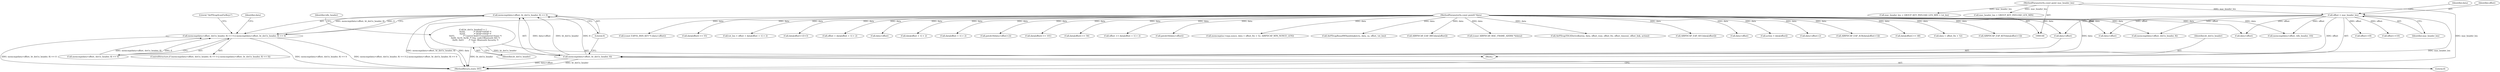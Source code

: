 digraph "0_wireshark_9b0b20b8d5f8c9f7839d58ff6c5900f7e19283b4@API" {
"1000187" [label="(Call,memcmp(data+offset, bt_dot1x_header, 8) == 0)"];
"1000188" [label="(Call,memcmp(data+offset, bt_dot1x_header, 8))"];
"1000148" [label="(MethodParameterIn,const guint8 *data)"];
"1000174" [label="(Call,offset = mac_header_len)"];
"1000149" [label="(MethodParameterIn,const guint mac_header_len)"];
"1000165" [label="(Call,bt_dot1x_header[] = {\n        0xAA,             /* DSAP=SNAP */\n        0xAA,             /* SSAP=SNAP */\n        0x03,             /* Control field=Unnumbered frame */\n        0x00, 0x19, 0x58, /* Org. code=Bluetooth SIG */\n        0x00, 0x03        /* Type: Bluetooth Security */\n    })"];
"1000178" [label="(Call,memcmp(data+offset, dot1x_header, 8) == 0 || memcmp(data+offset, bt_dot1x_header, 8) == 0)"];
"1000204" [label="(Call,data[offset+1]!=3)"];
"1000596" [label="(Call,offset + data[offset + 1] + 2)"];
"1000526" [label="(Call,data+offset)"];
"1000177" [label="(ControlStructure,if (memcmp(data+offset, dot1x_header, 8) == 0 || memcmp(data+offset, bt_dot1x_header, 8) == 0))"];
"1000194" [label="(Literal,0)"];
"1000610" [label="(Call,data[offset + 1] + 2)"];
"1000192" [label="(Identifier,bt_dot1x_header)"];
"1000598" [label="(Call,data[offset + 1] + 2)"];
"1000220" [label="(Call,pntoh16(data+offset+2))"];
"1000584" [label="(Call,data[offset] == 101)"];
"1000573" [label="(Call,data[offset] == 56)"];
"1000200" [label="(Call,offset+=8)"];
"1000608" [label="(Call,offset += data[offset + 1] + 2)"];
"1000525" [label="(Call,pntoh16(data+offset))"];
"1000714" [label="(Call,memcmp(sa->wpa.nonce, data + offset_fte + 52, AIRPDCAP_WPA_NONCE_LEN))"];
"1000152" [label="(Block,)"];
"1000166" [label="(Identifier,bt_dot1x_header)"];
"1000182" [label="(Identifier,data)"];
"1000174" [label="(Call,offset = mac_header_len)"];
"1000292" [label="(Call,AirPDcapRsna4WHandshake(ctx, data, sa, offset, tot_len))"];
"1000335" [label="(Call,AIRPDCAP_EAP_MIC(data[offset]))"];
"1000377" [label="(Call,(const AIRPDCAP_MAC_FRAME_ADDR4 *)(data))"];
"1000755" [label="(Call,AirPDcapTDLSDeriveKey(sa, data, offset_rsne, offset_fte, offset_timeout, offset_link, action))"];
"1000187" [label="(Call,memcmp(data+offset, bt_dot1x_header, 8) == 0)"];
"1000197" [label="(Literal,\"AirPDcapScanForKeys\")"];
"1000178" [label="(Call,memcmp(data+offset, dot1x_header, 8) == 0 || memcmp(data+offset, bt_dot1x_header, 8) == 0)"];
"1000341" [label="(Call,AIRPDCAP_EAP_SEC(data[offset]))"];
"1000248" [label="(Call,data+offset)"];
"1000468" [label="(Identifier,data)"];
"1000501" [label="(Call,action = data[offset])"];
"1000498" [label="(Call,offset+=10)"];
"1000302" [label="(Call,mac_header_len + GROUP_KEY_PAYLOAD_LEN_MIN > tot_len)"];
"1000189" [label="(Call,data+offset)"];
"1000466" [label="(Call,memcmp(data+offset, tdls_header, 10))"];
"1000176" [label="(Identifier,mac_header_len)"];
"1000221" [label="(Call,data+offset+2)"];
"1000326" [label="(Call,AIRPDCAP_EAP_ACK(data[offset+1]))"];
"1000175" [label="(Identifier,offset)"];
"1000148" [label="(MethodParameterIn,const guint8 *data)"];
"1000180" [label="(Call,memcmp(data+offset, dot1x_header, 8))"];
"1000551" [label="(Call,data[offset] == 48)"];
"1000149" [label="(MethodParameterIn,const guint mac_header_len)"];
"1000303" [label="(Call,mac_header_len + GROUP_KEY_PAYLOAD_LEN_MIN)"];
"1000720" [label="(Call,data + offset_fte + 52)"];
"1000317" [label="(Call,AIRPDCAP_EAP_KEY(data[offset+1]))"];
"1000467" [label="(Call,data+offset)"];
"1000188" [label="(Call,memcmp(data+offset, bt_dot1x_header, 8))"];
"1000779" [label="(MethodReturn,static INT)"];
"1000246" [label="(Call,(const EAPOL_RSN_KEY *) (data+offset))"];
"1000562" [label="(Call,data[offset] == 55)"];
"1000179" [label="(Call,memcmp(data+offset, dot1x_header, 8) == 0)"];
"1000193" [label="(Literal,8)"];
"1000181" [label="(Call,data+offset)"];
"1000594" [label="(Call,tot_len < offset + data[offset + 1] + 2)"];
"1000169" [label="(Identifier,tdls_header)"];
"1000165" [label="(Call,bt_dot1x_header[] = {\n        0xAA,             /* DSAP=SNAP */\n        0xAA,             /* SSAP=SNAP */\n        0x03,             /* Control field=Unnumbered frame */\n        0x00, 0x19, 0x58, /* Org. code=Bluetooth SIG */\n        0x00, 0x03        /* Type: Bluetooth Security */\n    })"];
"1000187" -> "1000178"  [label="AST: "];
"1000187" -> "1000194"  [label="CFG: "];
"1000188" -> "1000187"  [label="AST: "];
"1000194" -> "1000187"  [label="AST: "];
"1000178" -> "1000187"  [label="CFG: "];
"1000187" -> "1000779"  [label="DDG: memcmp(data+offset, bt_dot1x_header, 8)"];
"1000187" -> "1000178"  [label="DDG: memcmp(data+offset, bt_dot1x_header, 8)"];
"1000187" -> "1000178"  [label="DDG: 0"];
"1000188" -> "1000187"  [label="DDG: data+offset"];
"1000188" -> "1000187"  [label="DDG: bt_dot1x_header"];
"1000188" -> "1000187"  [label="DDG: 8"];
"1000188" -> "1000193"  [label="CFG: "];
"1000189" -> "1000188"  [label="AST: "];
"1000192" -> "1000188"  [label="AST: "];
"1000193" -> "1000188"  [label="AST: "];
"1000194" -> "1000188"  [label="CFG: "];
"1000188" -> "1000779"  [label="DDG: data+offset"];
"1000188" -> "1000779"  [label="DDG: bt_dot1x_header"];
"1000148" -> "1000188"  [label="DDG: data"];
"1000174" -> "1000188"  [label="DDG: offset"];
"1000165" -> "1000188"  [label="DDG: bt_dot1x_header"];
"1000148" -> "1000146"  [label="AST: "];
"1000148" -> "1000779"  [label="DDG: data"];
"1000148" -> "1000180"  [label="DDG: data"];
"1000148" -> "1000181"  [label="DDG: data"];
"1000148" -> "1000189"  [label="DDG: data"];
"1000148" -> "1000204"  [label="DDG: data"];
"1000148" -> "1000220"  [label="DDG: data"];
"1000148" -> "1000221"  [label="DDG: data"];
"1000148" -> "1000246"  [label="DDG: data"];
"1000148" -> "1000248"  [label="DDG: data"];
"1000148" -> "1000292"  [label="DDG: data"];
"1000148" -> "1000317"  [label="DDG: data"];
"1000148" -> "1000326"  [label="DDG: data"];
"1000148" -> "1000335"  [label="DDG: data"];
"1000148" -> "1000341"  [label="DDG: data"];
"1000148" -> "1000377"  [label="DDG: data"];
"1000148" -> "1000466"  [label="DDG: data"];
"1000148" -> "1000467"  [label="DDG: data"];
"1000148" -> "1000501"  [label="DDG: data"];
"1000148" -> "1000525"  [label="DDG: data"];
"1000148" -> "1000526"  [label="DDG: data"];
"1000148" -> "1000551"  [label="DDG: data"];
"1000148" -> "1000562"  [label="DDG: data"];
"1000148" -> "1000573"  [label="DDG: data"];
"1000148" -> "1000584"  [label="DDG: data"];
"1000148" -> "1000594"  [label="DDG: data"];
"1000148" -> "1000596"  [label="DDG: data"];
"1000148" -> "1000598"  [label="DDG: data"];
"1000148" -> "1000608"  [label="DDG: data"];
"1000148" -> "1000610"  [label="DDG: data"];
"1000148" -> "1000714"  [label="DDG: data"];
"1000148" -> "1000720"  [label="DDG: data"];
"1000148" -> "1000755"  [label="DDG: data"];
"1000174" -> "1000152"  [label="AST: "];
"1000174" -> "1000176"  [label="CFG: "];
"1000175" -> "1000174"  [label="AST: "];
"1000176" -> "1000174"  [label="AST: "];
"1000182" -> "1000174"  [label="CFG: "];
"1000174" -> "1000779"  [label="DDG: mac_header_len"];
"1000149" -> "1000174"  [label="DDG: mac_header_len"];
"1000174" -> "1000180"  [label="DDG: offset"];
"1000174" -> "1000181"  [label="DDG: offset"];
"1000174" -> "1000189"  [label="DDG: offset"];
"1000174" -> "1000200"  [label="DDG: offset"];
"1000174" -> "1000466"  [label="DDG: offset"];
"1000174" -> "1000467"  [label="DDG: offset"];
"1000174" -> "1000498"  [label="DDG: offset"];
"1000149" -> "1000146"  [label="AST: "];
"1000149" -> "1000779"  [label="DDG: mac_header_len"];
"1000149" -> "1000302"  [label="DDG: mac_header_len"];
"1000149" -> "1000303"  [label="DDG: mac_header_len"];
"1000165" -> "1000152"  [label="AST: "];
"1000165" -> "1000166"  [label="CFG: "];
"1000166" -> "1000165"  [label="AST: "];
"1000169" -> "1000165"  [label="CFG: "];
"1000165" -> "1000779"  [label="DDG: bt_dot1x_header"];
"1000178" -> "1000177"  [label="AST: "];
"1000178" -> "1000179"  [label="CFG: "];
"1000179" -> "1000178"  [label="AST: "];
"1000197" -> "1000178"  [label="CFG: "];
"1000468" -> "1000178"  [label="CFG: "];
"1000178" -> "1000779"  [label="DDG: memcmp(data+offset, dot1x_header, 8) == 0 || memcmp(data+offset, bt_dot1x_header, 8) == 0"];
"1000178" -> "1000779"  [label="DDG: memcmp(data+offset, bt_dot1x_header, 8) == 0"];
"1000178" -> "1000779"  [label="DDG: memcmp(data+offset, dot1x_header, 8) == 0"];
"1000179" -> "1000178"  [label="DDG: memcmp(data+offset, dot1x_header, 8)"];
"1000179" -> "1000178"  [label="DDG: 0"];
}
